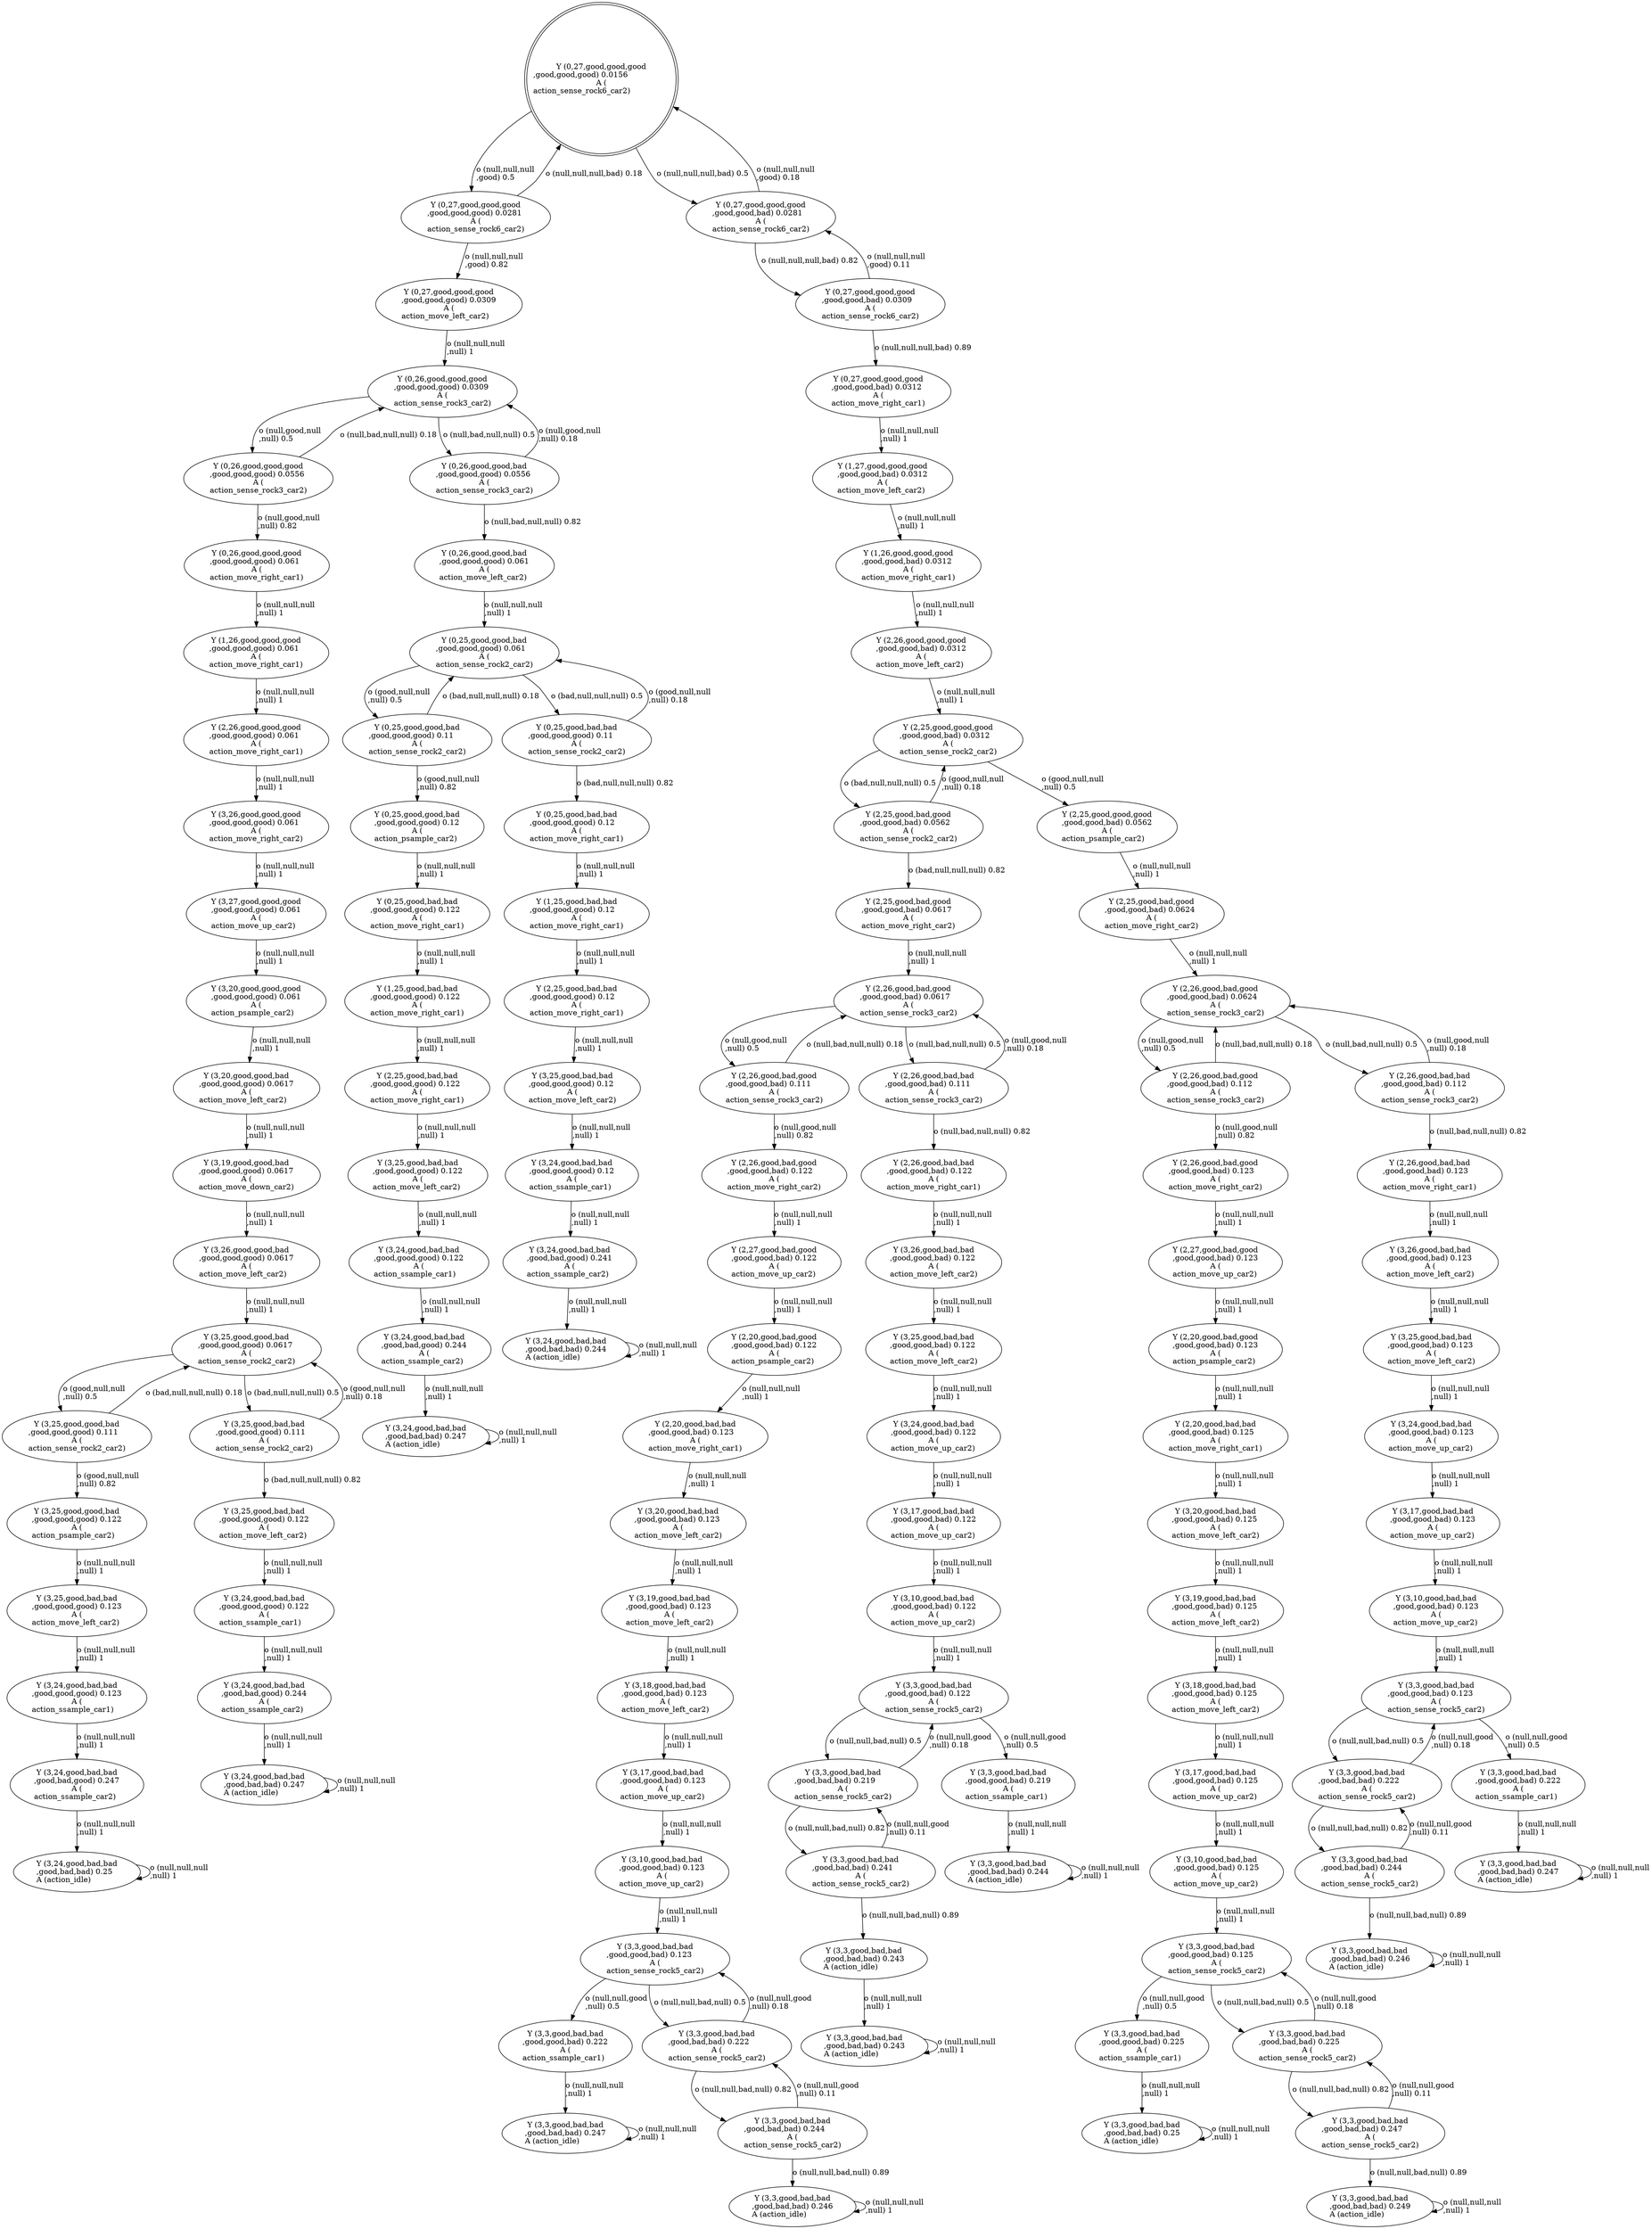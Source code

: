 digraph G
{
root [label="Y (0,27,good,good,good\n,good,good,good) 0.0156\lA (\naction_sense_rock6_car2)\l" shape=doublecircle labeljust="l"];
x0row223 [label="Y (3,24,good,bad,bad\n,good,bad,bad) 0.25\lA (action_idle)\l"];
x0row54 [label="Y (0,26,good,good,good\n,good,good,good) 0.061\lA (\naction_move_right_car1)\l"];
x0row59 [label="Y (1,26,good,good,good\n,good,good,good) 0.061\lA (\naction_move_right_car1)\l"];
x0row11 [label="Y (0,27,good,good,good\n,good,good,good) 0.0281\lA (\naction_sense_rock6_car2)\l"];
x0row12 [label="Y (0,27,good,good,good\n,good,good,bad) 0.0281\lA (\naction_sense_rock6_car2)\l"];
x0row112 [label="Y (3,20,good,good,good\n,good,good,good) 0.061\lA (\naction_psample_car2)\l"];
x0row125 [label="Y (3,20,good,good,bad\n,good,good,good) 0.0617\lA (\naction_move_left_car2)\l"];
x0row71 [label="Y (2,26,good,good,good\n,good,good,good) 0.061\lA (\naction_move_right_car1)\l"];
x0row151 [label="Y (3,26,good,good,bad\n,good,good,good) 0.0617\lA (\naction_move_left_car2)\l"];
x0row161 [label="Y (3,25,good,good,bad\n,good,good,good) 0.0617\lA (\naction_sense_rock2_car2)\l"];
x0row185 [label="Y (3,25,good,good,bad\n,good,good,good) 0.122\lA (\naction_psample_car2)\l"];
x0row172 [label="Y (3,25,good,bad,bad\n,good,good,good) 0.123\lA (\naction_move_left_car2)\l"];
x0row173 [label="Y (3,25,good,good,bad\n,good,good,good) 0.111\lA (\naction_sense_rock2_car2)\l"];
x0row174 [label="Y (3,25,good,bad,bad\n,good,good,good) 0.111\lA (\naction_sense_rock2_car2)\l"];
x0row204 [label="Y (3,24,good,bad,bad\n,good,good,good) 0.123\lA (\naction_ssample_car1)\l"];
x0row213 [label="Y (3,24,good,bad,bad\n,good,bad,good) 0.247\lA (\naction_ssample_car2)\l"];
x0row779 [label="Y (3,26,good,bad,bad\n,good,good,bad) 0.123\lA (\naction_move_left_car2)\l"];
x0row792 [label="Y (3,25,good,bad,bad\n,good,good,bad) 0.123\lA (\naction_move_left_car2)\l"];
x0row802 [label="Y (3,24,good,bad,bad\n,good,good,bad) 0.123\lA (\naction_move_up_car2)\l"];
x0row813 [label="Y (3,17,good,bad,bad\n,good,good,bad) 0.123\lA (\naction_move_up_car2)\l"];
x0row305 [label="Y (0,25,good,bad,bad\n,good,good,good) 0.122\lA (\naction_move_right_car1)\l"];
x0row306 [label="Y (0,25,good,good,bad\n,good,good,good) 0.11\lA (\naction_sense_rock2_car2)\l"];
x0row307 [label="Y (0,25,good,bad,bad\n,good,good,good) 0.11\lA (\naction_sense_rock2_car2)\l"];
x0row100 [label="Y (3,27,good,good,good\n,good,good,good) 0.061\lA (\naction_move_up_car2)\l"];
x0row23 [label="Y (0,27,good,good,good\n,good,good,good) 0.0309\lA (\naction_move_left_car2)\l"];
x0row26 [label="Y (0,26,good,good,good\n,good,good,good) 0.0309\lA (\naction_sense_rock3_car2)\l"];
x0row682 [label="Y (3,19,good,bad,bad\n,good,good,bad) 0.125\lA (\naction_move_left_car2)\l"];
x0row691 [label="Y (3,18,good,bad,bad\n,good,good,bad) 0.125\lA (\naction_move_left_car2)\l"];
x0row360 [label="Y (3,25,good,bad,bad\n,good,good,good) 0.122\lA (\naction_move_left_car2)\l"];
x0row349 [label="Y (2,25,good,bad,bad\n,good,good,good) 0.122\lA (\naction_move_right_car1)\l"];
x0row982 [label="Y (2,20,good,bad,bad\n,good,good,bad) 0.123\lA (\naction_move_right_car1)\l"];
x0row992 [label="Y (3,20,good,bad,bad\n,good,good,bad) 0.123\lA (\naction_move_left_car2)\l"];
x0row873 [label="Y (3,3,good,bad,bad\n,good,bad,bad) 0.244\lA (\naction_sense_rock5_car2)\l"];
x0row1241 [label="Y (3,3,good,bad,bad\n,good,bad,bad) 0.241\lA (\naction_sense_rock5_car2)\l"];
x0row882 [label="Y (3,3,good,bad,bad\n,good,bad,bad) 0.246\lA (action_idle)\l"];
x0row901 [label="Y (2,25,good,bad,good\n,good,good,bad) 0.0617\lA (\naction_move_right_car2)\l"];
x0row1041 [label="Y (3,10,good,bad,bad\n,good,good,bad) 0.123\lA (\naction_move_up_car2)\l"];
x0row1052 [label="Y (3,3,good,bad,bad\n,good,good,bad) 0.123\lA (\naction_sense_rock5_car2)\l"];
x0row1252 [label="Y (3,3,good,bad,bad\n,good,bad,bad) 0.243\lA (action_idle)\l"];
x0row1256 [label="Y (3,3,good,bad,bad\n,good,bad,bad) 0.243\lA (action_idle)\l"];
x0row1142 [label="Y (3,25,good,bad,bad\n,good,good,bad) 0.122\lA (\naction_move_left_car2)\l"];
x0row1154 [label="Y (3,24,good,bad,bad\n,good,good,bad) 0.122\lA (\naction_move_up_car2)\l"];
x0row913 [label="Y (2,26,good,bad,good\n,good,good,bad) 0.0617\lA (\naction_sense_rock3_car2)\l"];
x0row1091 [label="Y (3,3,good,bad,bad\n,good,bad,bad) 0.244\lA (\naction_sense_rock5_car2)\l"];
x0row1017 [label="Y (3,18,good,bad,bad\n,good,good,bad) 0.123\lA (\naction_move_left_car2)\l"];
x0row1029 [label="Y (3,17,good,bad,bad\n,good,good,bad) 0.123\lA (\naction_move_up_car2)\l"];
x0row471 [label="Y (3,24,good,bad,bad\n,good,bad,good) 0.241\lA (\naction_ssample_car2)\l"];
x0row284 [label="Y (0,26,good,good,bad\n,good,good,good) 0.061\lA (\naction_move_left_car2)\l"];
x0row291 [label="Y (0,25,good,good,bad\n,good,good,good) 0.061\lA (\naction_sense_rock2_car2)\l"];
x0row236 [label="Y (3,25,good,bad,bad\n,good,good,good) 0.122\lA (\naction_move_left_car2)\l"];
x0row244 [label="Y (3,24,good,bad,bad\n,good,good,good) 0.122\lA (\naction_ssample_car1)\l"];
x0row254 [label="Y (3,24,good,bad,bad\n,good,bad,good) 0.244\lA (\naction_ssample_car2)\l"];
x0row266 [label="Y (3,24,good,bad,bad\n,good,bad,bad) 0.247\lA (action_idle)\l"];
x0row83 [label="Y (3,26,good,good,good\n,good,good,good) 0.061\lA (\naction_move_right_car2)\l"];
x0row41 [label="Y (0,26,good,good,good\n,good,good,good) 0.0556\lA (\naction_sense_rock3_car2)\l"];
x0row42 [label="Y (0,26,good,good,bad\n,good,good,good) 0.0556\lA (\naction_sense_rock3_car2)\l"];
x0row137 [label="Y (3,19,good,good,bad\n,good,good,good) 0.0617\lA (\naction_move_down_car2)\l"];
x0row1061 [label="Y (3,3,good,bad,bad\n,good,bad,bad) 0.247\lA (action_idle)\l"];
x0row1065 [label="Y (3,3,good,bad,bad\n,good,good,bad) 0.222\lA (\naction_ssample_car1)\l"];
x0row1066 [label="Y (3,3,good,bad,bad\n,good,bad,bad) 0.222\lA (\naction_sense_rock5_car2)\l"];
x0row510 [label="Y (0,27,good,good,good\n,good,good,bad) 0.0309\lA (\naction_sense_rock6_car2)\l"];
x0row521 [label="Y (0,27,good,good,good\n,good,good,bad) 0.0312\lA (\naction_move_right_car1)\l"];
x0row522 [label="Y (1,27,good,good,good\n,good,good,bad) 0.0312\lA (\naction_move_left_car2)\l"];
x0row443 [label="Y (3,25,good,bad,bad\n,good,good,good) 0.12\lA (\naction_move_left_car2)\l"];
x0row459 [label="Y (3,24,good,bad,bad\n,good,good,good) 0.12\lA (\naction_ssample_car1)\l"];
x0row639 [label="Y (2,27,good,bad,good\n,good,good,bad) 0.123\lA (\naction_move_up_car2)\l"];
x0row650 [label="Y (2,20,good,bad,good\n,good,good,bad) 0.123\lA (\naction_psample_car2)\l"];
x0row955 [label="Y (2,27,good,bad,good\n,good,good,bad) 0.122\lA (\naction_move_up_car2)\l"];
x0row968 [label="Y (2,20,good,bad,good\n,good,good,bad) 0.122\lA (\naction_psample_car2)\l"];
x0row847 [label="Y (3,3,good,bad,bad\n,good,good,bad) 0.222\lA (\naction_ssample_car1)\l"];
x0row848 [label="Y (3,3,good,bad,bad\n,good,bad,bad) 0.222\lA (\naction_sense_rock5_car2)\l"];
x0row616 [label="Y (2,26,good,bad,good\n,good,good,bad) 0.112\lA (\naction_sense_rock3_car2)\l"];
x0row617 [label="Y (2,26,good,bad,bad\n,good,good,bad) 0.112\lA (\naction_sense_rock3_car2)\l"];
x0row629 [label="Y (2,26,good,bad,good\n,good,good,bad) 0.123\lA (\naction_move_right_car2)\l"];
x0row1006 [label="Y (3,19,good,bad,bad\n,good,good,bad) 0.123\lA (\naction_move_left_car2)\l"];
x0row602 [label="Y (2,26,good,bad,good\n,good,good,bad) 0.0624\lA (\naction_sense_rock3_car2)\l"];
x0row1203 [label="Y (3,3,good,bad,bad\n,good,bad,bad) 0.244\lA (action_idle)\l"];
x0row1209 [label="Y (3,3,good,bad,bad\n,good,good,bad) 0.219\lA (\naction_ssample_car1)\l"];
x0row1210 [label="Y (3,3,good,bad,bad\n,good,bad,bad) 0.219\lA (\naction_sense_rock5_car2)\l"];
x0row485 [label="Y (3,24,good,bad,bad\n,good,bad,bad) 0.244\lA (action_idle)\l"];
x0row701 [label="Y (3,17,good,bad,bad\n,good,good,bad) 0.125\lA (\naction_move_up_car2)\l"];
x0row711 [label="Y (3,10,good,bad,bad\n,good,good,bad) 0.125\lA (\naction_move_up_car2)\l"];
x0row720 [label="Y (3,3,good,bad,bad\n,good,good,bad) 0.125\lA (\naction_sense_rock5_car2)\l"];
x0row727 [label="Y (3,3,good,bad,bad\n,good,bad,bad) 0.25\lA (action_idle)\l"];
x0row729 [label="Y (3,3,good,bad,bad\n,good,good,bad) 0.225\lA (\naction_ssample_car1)\l"];
x0row730 [label="Y (3,3,good,bad,bad\n,good,bad,bad) 0.225\lA (\naction_sense_rock5_car2)\l"];
x0row749 [label="Y (3,3,good,bad,bad\n,good,bad,bad) 0.247\lA (\naction_sense_rock5_car2)\l"];
x0row756 [label="Y (3,3,good,bad,bad\n,good,bad,bad) 0.249\lA (action_idle)\l"];
x0row773 [label="Y (2,26,good,bad,bad\n,good,good,bad) 0.123\lA (\naction_move_right_car1)\l"];
x0row319 [label="Y (0,25,good,good,bad\n,good,good,good) 0.12\lA (\naction_psample_car2)\l"];
x0row338 [label="Y (1,25,good,bad,bad\n,good,good,good) 0.122\lA (\naction_move_right_car1)\l"];
x0row1192 [label="Y (3,3,good,bad,bad\n,good,good,bad) 0.122\lA (\naction_sense_rock5_car2)\l"];
x0row574 [label="Y (2,25,good,bad,good\n,good,good,bad) 0.0624\lA (\naction_move_right_car2)\l"];
x0row575 [label="Y (2,25,good,good,good\n,good,good,bad) 0.0562\lA (\naction_psample_car2)\l"];
x0row576 [label="Y (2,25,good,bad,good\n,good,good,bad) 0.0562\lA (\naction_sense_rock2_car2)\l"];
x0row1121 [label="Y (2,26,good,bad,bad\n,good,good,bad) 0.122\lA (\naction_move_right_car1)\l"];
x0row1127 [label="Y (3,26,good,bad,bad\n,good,good,bad) 0.122\lA (\naction_move_left_car2)\l"];
x0row1167 [label="Y (3,17,good,bad,bad\n,good,good,bad) 0.122\lA (\naction_move_up_car2)\l"];
x0row1179 [label="Y (3,10,good,bad,bad\n,good,good,bad) 0.122\lA (\naction_move_up_car2)\l"];
x0row544 [label="Y (2,26,good,good,good\n,good,good,bad) 0.0312\lA (\naction_move_left_car2)\l"];
x0row559 [label="Y (2,25,good,good,good\n,good,good,bad) 0.0312\lA (\naction_sense_rock2_car2)\l"];
x0row1100 [label="Y (3,3,good,bad,bad\n,good,bad,bad) 0.246\lA (action_idle)\l"];
x0row535 [label="Y (1,26,good,good,good\n,good,good,bad) 0.0312\lA (\naction_move_right_car1)\l"];
x0row930 [label="Y (2,26,good,bad,good\n,good,good,bad) 0.111\lA (\naction_sense_rock3_car2)\l"];
x0row931 [label="Y (2,26,good,bad,bad\n,good,good,bad) 0.111\lA (\naction_sense_rock3_car2)\l"];
x0row945 [label="Y (2,26,good,bad,good\n,good,good,bad) 0.122\lA (\naction_move_right_car2)\l"];
x0row823 [label="Y (3,10,good,bad,bad\n,good,good,bad) 0.123\lA (\naction_move_up_car2)\l"];
x0row834 [label="Y (3,3,good,bad,bad\n,good,good,bad) 0.123\lA (\naction_sense_rock5_car2)\l"];
x0row843 [label="Y (3,3,good,bad,bad\n,good,bad,bad) 0.247\lA (action_idle)\l"];
x0row662 [label="Y (2,20,good,bad,bad\n,good,good,bad) 0.125\lA (\naction_move_right_car1)\l"];
x0row670 [label="Y (3,20,good,bad,bad\n,good,good,bad) 0.125\lA (\naction_move_left_car2)\l"];
x0row374 [label="Y (3,24,good,bad,bad\n,good,good,good) 0.122\lA (\naction_ssample_car1)\l"];
x0row431 [label="Y (2,25,good,bad,bad\n,good,good,good) 0.12\lA (\naction_move_right_car1)\l"];
x0row412 [label="Y (0,25,good,bad,bad\n,good,good,good) 0.12\lA (\naction_move_right_car1)\l"];
x0row419 [label="Y (1,25,good,bad,bad\n,good,good,good) 0.12\lA (\naction_move_right_car1)\l"];
x0row384 [label="Y (3,24,good,bad,bad\n,good,bad,good) 0.244\lA (\naction_ssample_car2)\l"];
x0row396 [label="Y (3,24,good,bad,bad\n,good,bad,bad) 0.247\lA (action_idle)\l"];
root -> x0row11 [label="o (null,null,null\n,good) 0.5\l"];
root -> x0row12 [label="o (null,null,null,bad) 0.5\l"];
x0row11 -> x0row23 [label="o (null,null,null\n,good) 0.82\l"];
x0row11 -> root [label="o (null,null,null,bad) 0.18\l"];
x0row23 -> x0row26 [label="o (null,null,null\n,null) 1\l"];
x0row26 -> x0row41 [label="o (null,good,null\n,null) 0.5\l"];
x0row26 -> x0row42 [label="o (null,bad,null,null) 0.5\l"];
x0row41 -> x0row54 [label="o (null,good,null\n,null) 0.82\l"];
x0row41 -> x0row26 [label="o (null,bad,null,null) 0.18\l"];
x0row54 -> x0row59 [label="o (null,null,null\n,null) 1\l"];
x0row59 -> x0row71 [label="o (null,null,null\n,null) 1\l"];
x0row71 -> x0row83 [label="o (null,null,null\n,null) 1\l"];
x0row83 -> x0row100 [label="o (null,null,null\n,null) 1\l"];
x0row100 -> x0row112 [label="o (null,null,null\n,null) 1\l"];
x0row112 -> x0row125 [label="o (null,null,null\n,null) 1\l"];
x0row125 -> x0row137 [label="o (null,null,null\n,null) 1\l"];
x0row137 -> x0row151 [label="o (null,null,null\n,null) 1\l"];
x0row151 -> x0row161 [label="o (null,null,null\n,null) 1\l"];
x0row161 -> x0row173 [label="o (good,null,null\n,null) 0.5\l"];
x0row161 -> x0row174 [label="o (bad,null,null,null) 0.5\l"];
x0row173 -> x0row185 [label="o (good,null,null\n,null) 0.82\l"];
x0row173 -> x0row161 [label="o (bad,null,null,null) 0.18\l"];
x0row185 -> x0row172 [label="o (null,null,null\n,null) 1\l"];
x0row172 -> x0row204 [label="o (null,null,null\n,null) 1\l"];
x0row204 -> x0row213 [label="o (null,null,null\n,null) 1\l"];
x0row213 -> x0row223 [label="o (null,null,null\n,null) 1\l"];
x0row223 -> x0row223 [label="o (null,null,null\n,null) 1\l"];
x0row174 -> x0row161 [label="o (good,null,null\n,null) 0.18\l"];
x0row174 -> x0row236 [label="o (bad,null,null,null) 0.82\l"];
x0row236 -> x0row244 [label="o (null,null,null\n,null) 1\l"];
x0row244 -> x0row254 [label="o (null,null,null\n,null) 1\l"];
x0row254 -> x0row266 [label="o (null,null,null\n,null) 1\l"];
x0row266 -> x0row266 [label="o (null,null,null\n,null) 1\l"];
x0row42 -> x0row26 [label="o (null,good,null\n,null) 0.18\l"];
x0row42 -> x0row284 [label="o (null,bad,null,null) 0.82\l"];
x0row284 -> x0row291 [label="o (null,null,null\n,null) 1\l"];
x0row291 -> x0row306 [label="o (good,null,null\n,null) 0.5\l"];
x0row291 -> x0row307 [label="o (bad,null,null,null) 0.5\l"];
x0row306 -> x0row319 [label="o (good,null,null\n,null) 0.82\l"];
x0row306 -> x0row291 [label="o (bad,null,null,null) 0.18\l"];
x0row319 -> x0row305 [label="o (null,null,null\n,null) 1\l"];
x0row305 -> x0row338 [label="o (null,null,null\n,null) 1\l"];
x0row338 -> x0row349 [label="o (null,null,null\n,null) 1\l"];
x0row349 -> x0row360 [label="o (null,null,null\n,null) 1\l"];
x0row360 -> x0row374 [label="o (null,null,null\n,null) 1\l"];
x0row374 -> x0row384 [label="o (null,null,null\n,null) 1\l"];
x0row384 -> x0row396 [label="o (null,null,null\n,null) 1\l"];
x0row396 -> x0row396 [label="o (null,null,null\n,null) 1\l"];
x0row307 -> x0row291 [label="o (good,null,null\n,null) 0.18\l"];
x0row307 -> x0row412 [label="o (bad,null,null,null) 0.82\l"];
x0row412 -> x0row419 [label="o (null,null,null\n,null) 1\l"];
x0row419 -> x0row431 [label="o (null,null,null\n,null) 1\l"];
x0row431 -> x0row443 [label="o (null,null,null\n,null) 1\l"];
x0row443 -> x0row459 [label="o (null,null,null\n,null) 1\l"];
x0row459 -> x0row471 [label="o (null,null,null\n,null) 1\l"];
x0row471 -> x0row485 [label="o (null,null,null\n,null) 1\l"];
x0row485 -> x0row485 [label="o (null,null,null\n,null) 1\l"];
x0row12 -> root [label="o (null,null,null\n,good) 0.18\l"];
x0row12 -> x0row510 [label="o (null,null,null,bad) 0.82\l"];
x0row510 -> x0row12 [label="o (null,null,null\n,good) 0.11\l"];
x0row510 -> x0row521 [label="o (null,null,null,bad) 0.89\l"];
x0row521 -> x0row522 [label="o (null,null,null\n,null) 1\l"];
x0row522 -> x0row535 [label="o (null,null,null\n,null) 1\l"];
x0row535 -> x0row544 [label="o (null,null,null\n,null) 1\l"];
x0row544 -> x0row559 [label="o (null,null,null\n,null) 1\l"];
x0row559 -> x0row575 [label="o (good,null,null\n,null) 0.5\l"];
x0row559 -> x0row576 [label="o (bad,null,null,null) 0.5\l"];
x0row575 -> x0row574 [label="o (null,null,null\n,null) 1\l"];
x0row574 -> x0row602 [label="o (null,null,null\n,null) 1\l"];
x0row602 -> x0row616 [label="o (null,good,null\n,null) 0.5\l"];
x0row602 -> x0row617 [label="o (null,bad,null,null) 0.5\l"];
x0row616 -> x0row629 [label="o (null,good,null\n,null) 0.82\l"];
x0row616 -> x0row602 [label="o (null,bad,null,null) 0.18\l"];
x0row629 -> x0row639 [label="o (null,null,null\n,null) 1\l"];
x0row639 -> x0row650 [label="o (null,null,null\n,null) 1\l"];
x0row650 -> x0row662 [label="o (null,null,null\n,null) 1\l"];
x0row662 -> x0row670 [label="o (null,null,null\n,null) 1\l"];
x0row670 -> x0row682 [label="o (null,null,null\n,null) 1\l"];
x0row682 -> x0row691 [label="o (null,null,null\n,null) 1\l"];
x0row691 -> x0row701 [label="o (null,null,null\n,null) 1\l"];
x0row701 -> x0row711 [label="o (null,null,null\n,null) 1\l"];
x0row711 -> x0row720 [label="o (null,null,null\n,null) 1\l"];
x0row720 -> x0row729 [label="o (null,null,good\n,null) 0.5\l"];
x0row720 -> x0row730 [label="o (null,null,bad,null) 0.5\l"];
x0row729 -> x0row727 [label="o (null,null,null\n,null) 1\l"];
x0row727 -> x0row727 [label="o (null,null,null\n,null) 1\l"];
x0row730 -> x0row720 [label="o (null,null,good\n,null) 0.18\l"];
x0row730 -> x0row749 [label="o (null,null,bad,null) 0.82\l"];
x0row749 -> x0row730 [label="o (null,null,good\n,null) 0.11\l"];
x0row749 -> x0row756 [label="o (null,null,bad,null) 0.89\l"];
x0row756 -> x0row756 [label="o (null,null,null\n,null) 1\l"];
x0row617 -> x0row602 [label="o (null,good,null\n,null) 0.18\l"];
x0row617 -> x0row773 [label="o (null,bad,null,null) 0.82\l"];
x0row773 -> x0row779 [label="o (null,null,null\n,null) 1\l"];
x0row779 -> x0row792 [label="o (null,null,null\n,null) 1\l"];
x0row792 -> x0row802 [label="o (null,null,null\n,null) 1\l"];
x0row802 -> x0row813 [label="o (null,null,null\n,null) 1\l"];
x0row813 -> x0row823 [label="o (null,null,null\n,null) 1\l"];
x0row823 -> x0row834 [label="o (null,null,null\n,null) 1\l"];
x0row834 -> x0row847 [label="o (null,null,good\n,null) 0.5\l"];
x0row834 -> x0row848 [label="o (null,null,bad,null) 0.5\l"];
x0row847 -> x0row843 [label="o (null,null,null\n,null) 1\l"];
x0row843 -> x0row843 [label="o (null,null,null\n,null) 1\l"];
x0row848 -> x0row834 [label="o (null,null,good\n,null) 0.18\l"];
x0row848 -> x0row873 [label="o (null,null,bad,null) 0.82\l"];
x0row873 -> x0row848 [label="o (null,null,good\n,null) 0.11\l"];
x0row873 -> x0row882 [label="o (null,null,bad,null) 0.89\l"];
x0row882 -> x0row882 [label="o (null,null,null\n,null) 1\l"];
x0row576 -> x0row559 [label="o (good,null,null\n,null) 0.18\l"];
x0row576 -> x0row901 [label="o (bad,null,null,null) 0.82\l"];
x0row901 -> x0row913 [label="o (null,null,null\n,null) 1\l"];
x0row913 -> x0row930 [label="o (null,good,null\n,null) 0.5\l"];
x0row913 -> x0row931 [label="o (null,bad,null,null) 0.5\l"];
x0row930 -> x0row945 [label="o (null,good,null\n,null) 0.82\l"];
x0row930 -> x0row913 [label="o (null,bad,null,null) 0.18\l"];
x0row945 -> x0row955 [label="o (null,null,null\n,null) 1\l"];
x0row955 -> x0row968 [label="o (null,null,null\n,null) 1\l"];
x0row968 -> x0row982 [label="o (null,null,null\n,null) 1\l"];
x0row982 -> x0row992 [label="o (null,null,null\n,null) 1\l"];
x0row992 -> x0row1006 [label="o (null,null,null\n,null) 1\l"];
x0row1006 -> x0row1017 [label="o (null,null,null\n,null) 1\l"];
x0row1017 -> x0row1029 [label="o (null,null,null\n,null) 1\l"];
x0row1029 -> x0row1041 [label="o (null,null,null\n,null) 1\l"];
x0row1041 -> x0row1052 [label="o (null,null,null\n,null) 1\l"];
x0row1052 -> x0row1065 [label="o (null,null,good\n,null) 0.5\l"];
x0row1052 -> x0row1066 [label="o (null,null,bad,null) 0.5\l"];
x0row1065 -> x0row1061 [label="o (null,null,null\n,null) 1\l"];
x0row1061 -> x0row1061 [label="o (null,null,null\n,null) 1\l"];
x0row1066 -> x0row1052 [label="o (null,null,good\n,null) 0.18\l"];
x0row1066 -> x0row1091 [label="o (null,null,bad,null) 0.82\l"];
x0row1091 -> x0row1066 [label="o (null,null,good\n,null) 0.11\l"];
x0row1091 -> x0row1100 [label="o (null,null,bad,null) 0.89\l"];
x0row1100 -> x0row1100 [label="o (null,null,null\n,null) 1\l"];
x0row931 -> x0row913 [label="o (null,good,null\n,null) 0.18\l"];
x0row931 -> x0row1121 [label="o (null,bad,null,null) 0.82\l"];
x0row1121 -> x0row1127 [label="o (null,null,null\n,null) 1\l"];
x0row1127 -> x0row1142 [label="o (null,null,null\n,null) 1\l"];
x0row1142 -> x0row1154 [label="o (null,null,null\n,null) 1\l"];
x0row1154 -> x0row1167 [label="o (null,null,null\n,null) 1\l"];
x0row1167 -> x0row1179 [label="o (null,null,null\n,null) 1\l"];
x0row1179 -> x0row1192 [label="o (null,null,null\n,null) 1\l"];
x0row1192 -> x0row1209 [label="o (null,null,good\n,null) 0.5\l"];
x0row1192 -> x0row1210 [label="o (null,null,bad,null) 0.5\l"];
x0row1209 -> x0row1203 [label="o (null,null,null\n,null) 1\l"];
x0row1203 -> x0row1203 [label="o (null,null,null\n,null) 1\l"];
x0row1210 -> x0row1192 [label="o (null,null,good\n,null) 0.18\l"];
x0row1210 -> x0row1241 [label="o (null,null,bad,null) 0.82\l"];
x0row1241 -> x0row1210 [label="o (null,null,good\n,null) 0.11\l"];
x0row1241 -> x0row1252 [label="o (null,null,bad,null) 0.89\l"];
x0row1252 -> x0row1256 [label="o (null,null,null\n,null) 1\l"];
x0row1256 -> x0row1256 [label="o (null,null,null\n,null) 1\l"];
}
